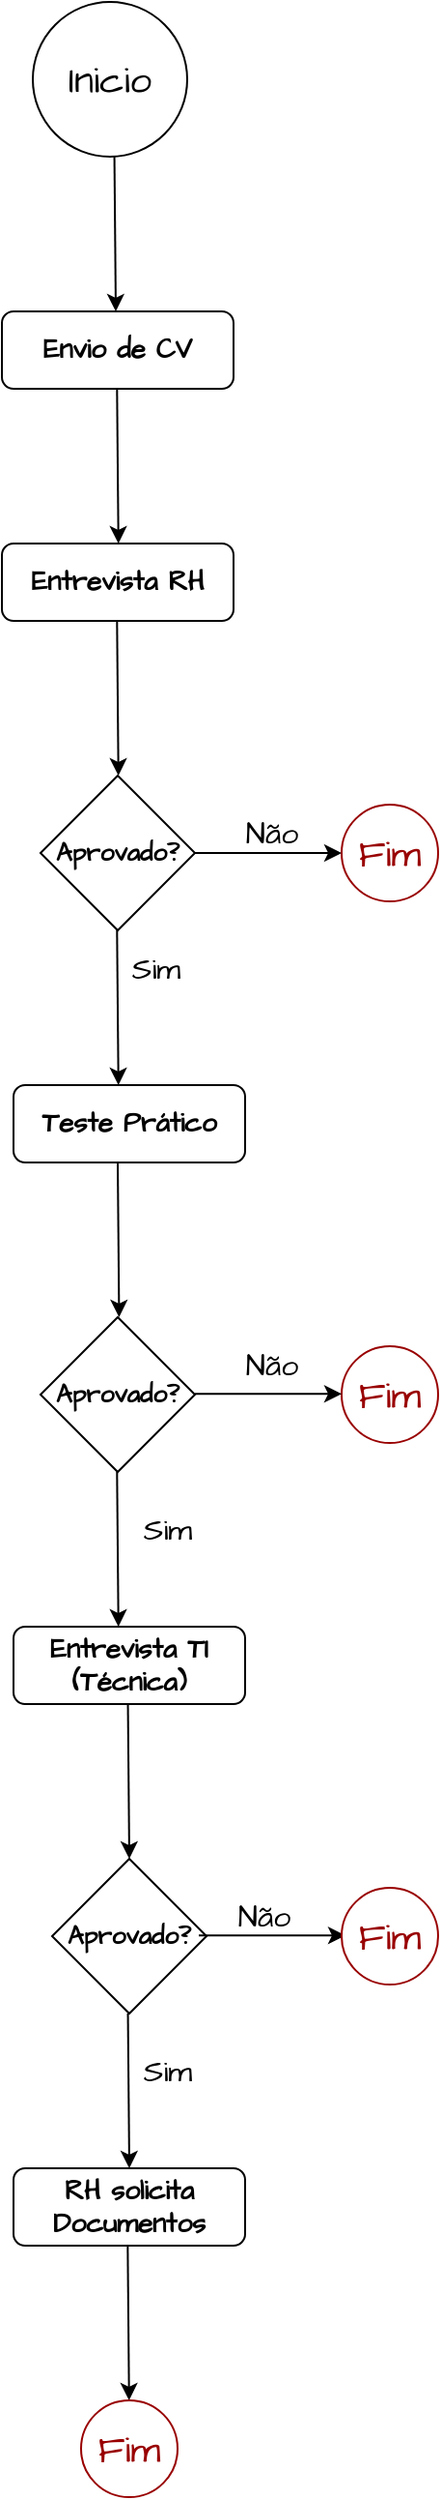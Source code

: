 <mxfile version="21.0.4" type="github">
  <diagram id="C5RBs43oDa-KdzZeNtuy" name="Page-1">
    <mxGraphModel dx="1195" dy="663" grid="1" gridSize="10" guides="1" tooltips="1" connect="1" arrows="1" fold="1" page="1" pageScale="1" pageWidth="827" pageHeight="1169" math="0" shadow="0">
      <root>
        <mxCell id="WIyWlLk6GJQsqaUBKTNV-0" />
        <mxCell id="WIyWlLk6GJQsqaUBKTNV-1" parent="WIyWlLk6GJQsqaUBKTNV-0" />
        <mxCell id="WIyWlLk6GJQsqaUBKTNV-3" value="Envio de CV" style="rounded=1;whiteSpace=wrap;html=1;fontSize=14;glass=0;strokeWidth=1;shadow=0;fontFamily=Architects Daughter;fontSource=https%3A%2F%2Ffonts.googleapis.com%2Fcss%3Ffamily%3DArchitects%2BDaughter;fontStyle=1" parent="WIyWlLk6GJQsqaUBKTNV-1" vertex="1">
          <mxGeometry x="154" y="200" width="120" height="40" as="geometry" />
        </mxCell>
        <mxCell id="lyBxPhPuaPW4lExiO4N9-0" value="Inicio" style="ellipse;whiteSpace=wrap;html=1;aspect=fixed;hachureGap=4;fontFamily=Architects Daughter;fontSource=https%3A%2F%2Ffonts.googleapis.com%2Fcss%3Ffamily%3DArchitects%2BDaughter;fontSize=20;" vertex="1" parent="WIyWlLk6GJQsqaUBKTNV-1">
          <mxGeometry x="170" y="40" width="80" height="80" as="geometry" />
        </mxCell>
        <mxCell id="lyBxPhPuaPW4lExiO4N9-2" value="" style="endArrow=classic;html=1;rounded=0;hachureGap=4;fontFamily=Architects Daughter;fontSource=https%3A%2F%2Ffonts.googleapis.com%2Fcss%3Ffamily%3DArchitects%2BDaughter;fontSize=16;entryX=0.5;entryY=0;entryDx=0;entryDy=0;exitX=0.616;exitY=1;exitDx=0;exitDy=0;exitPerimeter=0;" edge="1" parent="WIyWlLk6GJQsqaUBKTNV-1">
          <mxGeometry width="50" height="50" relative="1" as="geometry">
            <mxPoint x="212.28" y="120" as="sourcePoint" />
            <mxPoint x="213" y="200" as="targetPoint" />
          </mxGeometry>
        </mxCell>
        <mxCell id="lyBxPhPuaPW4lExiO4N9-3" value="" style="endArrow=classic;html=1;rounded=0;hachureGap=4;fontFamily=Architects Daughter;fontSource=https%3A%2F%2Ffonts.googleapis.com%2Fcss%3Ffamily%3DArchitects%2BDaughter;fontSize=16;entryX=0.5;entryY=0;entryDx=0;entryDy=0;exitX=0.616;exitY=1;exitDx=0;exitDy=0;exitPerimeter=0;" edge="1" parent="WIyWlLk6GJQsqaUBKTNV-1">
          <mxGeometry width="50" height="50" relative="1" as="geometry">
            <mxPoint x="213.64" y="240" as="sourcePoint" />
            <mxPoint x="214.36" y="320" as="targetPoint" />
          </mxGeometry>
        </mxCell>
        <mxCell id="lyBxPhPuaPW4lExiO4N9-4" value="Entrevista RH" style="rounded=1;whiteSpace=wrap;html=1;fontSize=14;glass=0;strokeWidth=1;shadow=0;fontFamily=Architects Daughter;fontSource=https%3A%2F%2Ffonts.googleapis.com%2Fcss%3Ffamily%3DArchitects%2BDaughter;fontStyle=1" vertex="1" parent="WIyWlLk6GJQsqaUBKTNV-1">
          <mxGeometry x="154" y="320" width="120" height="40" as="geometry" />
        </mxCell>
        <mxCell id="lyBxPhPuaPW4lExiO4N9-5" value="" style="endArrow=classic;html=1;rounded=0;hachureGap=4;fontFamily=Architects Daughter;fontSource=https%3A%2F%2Ffonts.googleapis.com%2Fcss%3Ffamily%3DArchitects%2BDaughter;fontSize=16;entryX=0.5;entryY=0;entryDx=0;entryDy=0;exitX=0.616;exitY=1;exitDx=0;exitDy=0;exitPerimeter=0;" edge="1" parent="WIyWlLk6GJQsqaUBKTNV-1">
          <mxGeometry width="50" height="50" relative="1" as="geometry">
            <mxPoint x="213.64" y="360" as="sourcePoint" />
            <mxPoint x="214.36" y="440" as="targetPoint" />
          </mxGeometry>
        </mxCell>
        <mxCell id="lyBxPhPuaPW4lExiO4N9-6" value="Aprovado?" style="rhombus;whiteSpace=wrap;html=1;hachureGap=4;fontFamily=Architects Daughter;fontSource=https%3A%2F%2Ffonts.googleapis.com%2Fcss%3Ffamily%3DArchitects%2BDaughter;fontSize=13;fontStyle=1" vertex="1" parent="WIyWlLk6GJQsqaUBKTNV-1">
          <mxGeometry x="174" y="440" width="80" height="80" as="geometry" />
        </mxCell>
        <mxCell id="lyBxPhPuaPW4lExiO4N9-7" value="" style="endArrow=classic;html=1;rounded=0;hachureGap=4;fontFamily=Architects Daughter;fontSource=https%3A%2F%2Ffonts.googleapis.com%2Fcss%3Ffamily%3DArchitects%2BDaughter;fontSize=16;exitX=0.616;exitY=1;exitDx=0;exitDy=0;exitPerimeter=0;" edge="1" parent="WIyWlLk6GJQsqaUBKTNV-1">
          <mxGeometry width="50" height="50" relative="1" as="geometry">
            <mxPoint x="254" y="480" as="sourcePoint" />
            <mxPoint x="330" y="480" as="targetPoint" />
          </mxGeometry>
        </mxCell>
        <mxCell id="lyBxPhPuaPW4lExiO4N9-8" value="Não" style="text;html=1;strokeColor=none;fillColor=none;align=center;verticalAlign=middle;whiteSpace=wrap;rounded=0;fontSize=16;fontFamily=Architects Daughter;" vertex="1" parent="WIyWlLk6GJQsqaUBKTNV-1">
          <mxGeometry x="274" y="460" width="40" height="20" as="geometry" />
        </mxCell>
        <mxCell id="lyBxPhPuaPW4lExiO4N9-10" value="Fim" style="ellipse;whiteSpace=wrap;html=1;aspect=fixed;hachureGap=4;fontFamily=Architects Daughter;fontSource=https%3A%2F%2Ffonts.googleapis.com%2Fcss%3Ffamily%3DArchitects%2BDaughter;fontSize=20;fontColor=#990000;strokeColor=#990000;" vertex="1" parent="WIyWlLk6GJQsqaUBKTNV-1">
          <mxGeometry x="330" y="455" width="50" height="50" as="geometry" />
        </mxCell>
        <mxCell id="lyBxPhPuaPW4lExiO4N9-11" value="" style="endArrow=classic;html=1;rounded=0;hachureGap=4;fontFamily=Architects Daughter;fontSource=https%3A%2F%2Ffonts.googleapis.com%2Fcss%3Ffamily%3DArchitects%2BDaughter;fontSize=16;entryX=0.5;entryY=0;entryDx=0;entryDy=0;exitX=0.616;exitY=1;exitDx=0;exitDy=0;exitPerimeter=0;" edge="1" parent="WIyWlLk6GJQsqaUBKTNV-1">
          <mxGeometry width="50" height="50" relative="1" as="geometry">
            <mxPoint x="213.64" y="520" as="sourcePoint" />
            <mxPoint x="214.36" y="600" as="targetPoint" />
          </mxGeometry>
        </mxCell>
        <mxCell id="lyBxPhPuaPW4lExiO4N9-12" value="Sim" style="text;html=1;strokeColor=none;fillColor=none;align=center;verticalAlign=middle;whiteSpace=wrap;rounded=0;fontSize=16;fontFamily=Architects Daughter;" vertex="1" parent="WIyWlLk6GJQsqaUBKTNV-1">
          <mxGeometry x="214" y="530" width="40" height="20" as="geometry" />
        </mxCell>
        <mxCell id="lyBxPhPuaPW4lExiO4N9-13" value="Teste Prático" style="rounded=1;whiteSpace=wrap;html=1;fontSize=14;glass=0;strokeWidth=1;shadow=0;fontFamily=Architects Daughter;fontSource=https%3A%2F%2Ffonts.googleapis.com%2Fcss%3Ffamily%3DArchitects%2BDaughter;fontStyle=1" vertex="1" parent="WIyWlLk6GJQsqaUBKTNV-1">
          <mxGeometry x="160" y="600" width="120" height="40" as="geometry" />
        </mxCell>
        <mxCell id="lyBxPhPuaPW4lExiO4N9-14" value="Aprovado?" style="rhombus;whiteSpace=wrap;html=1;hachureGap=4;fontFamily=Architects Daughter;fontSource=https%3A%2F%2Ffonts.googleapis.com%2Fcss%3Ffamily%3DArchitects%2BDaughter;fontSize=13;fontStyle=1" vertex="1" parent="WIyWlLk6GJQsqaUBKTNV-1">
          <mxGeometry x="174" y="720" width="80" height="80" as="geometry" />
        </mxCell>
        <mxCell id="lyBxPhPuaPW4lExiO4N9-15" value="" style="endArrow=classic;html=1;rounded=0;hachureGap=4;fontFamily=Architects Daughter;fontSource=https%3A%2F%2Ffonts.googleapis.com%2Fcss%3Ffamily%3DArchitects%2BDaughter;fontSize=16;entryX=0.5;entryY=0;entryDx=0;entryDy=0;exitX=0.616;exitY=1;exitDx=0;exitDy=0;exitPerimeter=0;" edge="1" parent="WIyWlLk6GJQsqaUBKTNV-1">
          <mxGeometry width="50" height="50" relative="1" as="geometry">
            <mxPoint x="214" y="640" as="sourcePoint" />
            <mxPoint x="214.72" y="720" as="targetPoint" />
          </mxGeometry>
        </mxCell>
        <mxCell id="lyBxPhPuaPW4lExiO4N9-17" value="Sim" style="text;html=1;strokeColor=none;fillColor=none;align=center;verticalAlign=middle;whiteSpace=wrap;rounded=0;fontSize=16;fontFamily=Architects Daughter;" vertex="1" parent="WIyWlLk6GJQsqaUBKTNV-1">
          <mxGeometry x="220" y="820" width="40" height="20" as="geometry" />
        </mxCell>
        <mxCell id="lyBxPhPuaPW4lExiO4N9-18" value="" style="endArrow=classic;html=1;rounded=0;hachureGap=4;fontFamily=Architects Daughter;fontSource=https%3A%2F%2Ffonts.googleapis.com%2Fcss%3Ffamily%3DArchitects%2BDaughter;fontSize=16;entryX=0.5;entryY=0;entryDx=0;entryDy=0;exitX=0.616;exitY=1;exitDx=0;exitDy=0;exitPerimeter=0;" edge="1" parent="WIyWlLk6GJQsqaUBKTNV-1">
          <mxGeometry width="50" height="50" relative="1" as="geometry">
            <mxPoint x="213.64" y="800" as="sourcePoint" />
            <mxPoint x="214.36" y="880" as="targetPoint" />
          </mxGeometry>
        </mxCell>
        <mxCell id="lyBxPhPuaPW4lExiO4N9-19" value="Não" style="text;html=1;strokeColor=none;fillColor=none;align=center;verticalAlign=middle;whiteSpace=wrap;rounded=0;fontSize=16;fontFamily=Architects Daughter;" vertex="1" parent="WIyWlLk6GJQsqaUBKTNV-1">
          <mxGeometry x="274" y="735" width="40" height="20" as="geometry" />
        </mxCell>
        <mxCell id="lyBxPhPuaPW4lExiO4N9-20" value="Fim" style="ellipse;whiteSpace=wrap;html=1;aspect=fixed;hachureGap=4;fontFamily=Architects Daughter;fontSource=https%3A%2F%2Ffonts.googleapis.com%2Fcss%3Ffamily%3DArchitects%2BDaughter;fontSize=20;fontColor=#990000;strokeColor=#990000;" vertex="1" parent="WIyWlLk6GJQsqaUBKTNV-1">
          <mxGeometry x="330" y="735" width="50" height="50" as="geometry" />
        </mxCell>
        <mxCell id="lyBxPhPuaPW4lExiO4N9-21" value="" style="endArrow=classic;html=1;rounded=0;hachureGap=4;fontFamily=Architects Daughter;fontSource=https%3A%2F%2Ffonts.googleapis.com%2Fcss%3Ffamily%3DArchitects%2BDaughter;fontSize=16;exitX=0.616;exitY=1;exitDx=0;exitDy=0;exitPerimeter=0;" edge="1" parent="WIyWlLk6GJQsqaUBKTNV-1">
          <mxGeometry width="50" height="50" relative="1" as="geometry">
            <mxPoint x="254" y="759.66" as="sourcePoint" />
            <mxPoint x="330" y="759.66" as="targetPoint" />
          </mxGeometry>
        </mxCell>
        <mxCell id="lyBxPhPuaPW4lExiO4N9-22" value="Entrevista TI (Técnica)" style="rounded=1;whiteSpace=wrap;html=1;fontSize=14;glass=0;strokeWidth=1;shadow=0;fontFamily=Architects Daughter;fontSource=https%3A%2F%2Ffonts.googleapis.com%2Fcss%3Ffamily%3DArchitects%2BDaughter;fontStyle=1" vertex="1" parent="WIyWlLk6GJQsqaUBKTNV-1">
          <mxGeometry x="160" y="880" width="120" height="40" as="geometry" />
        </mxCell>
        <mxCell id="lyBxPhPuaPW4lExiO4N9-23" value="Aprovado?" style="rhombus;whiteSpace=wrap;html=1;hachureGap=4;fontFamily=Architects Daughter;fontSource=https%3A%2F%2Ffonts.googleapis.com%2Fcss%3Ffamily%3DArchitects%2BDaughter;fontSize=13;fontStyle=1" vertex="1" parent="WIyWlLk6GJQsqaUBKTNV-1">
          <mxGeometry x="180" y="1000" width="80" height="80" as="geometry" />
        </mxCell>
        <mxCell id="lyBxPhPuaPW4lExiO4N9-25" value="" style="endArrow=classic;html=1;rounded=0;hachureGap=4;fontFamily=Architects Daughter;fontSource=https%3A%2F%2Ffonts.googleapis.com%2Fcss%3Ffamily%3DArchitects%2BDaughter;fontSize=16;entryX=0.5;entryY=0;entryDx=0;entryDy=0;exitX=0.616;exitY=1;exitDx=0;exitDy=0;exitPerimeter=0;" edge="1" parent="WIyWlLk6GJQsqaUBKTNV-1">
          <mxGeometry width="50" height="50" relative="1" as="geometry">
            <mxPoint x="219.28" y="920" as="sourcePoint" />
            <mxPoint x="220" y="1000" as="targetPoint" />
          </mxGeometry>
        </mxCell>
        <mxCell id="lyBxPhPuaPW4lExiO4N9-27" value="Sim" style="text;html=1;strokeColor=none;fillColor=none;align=center;verticalAlign=middle;whiteSpace=wrap;rounded=0;fontSize=16;fontFamily=Architects Daughter;" vertex="1" parent="WIyWlLk6GJQsqaUBKTNV-1">
          <mxGeometry x="220" y="1100" width="40" height="20" as="geometry" />
        </mxCell>
        <mxCell id="lyBxPhPuaPW4lExiO4N9-28" value="Não" style="text;html=1;strokeColor=none;fillColor=none;align=center;verticalAlign=middle;whiteSpace=wrap;rounded=0;fontSize=16;fontFamily=Architects Daughter;" vertex="1" parent="WIyWlLk6GJQsqaUBKTNV-1">
          <mxGeometry x="270" y="1020" width="40" height="20" as="geometry" />
        </mxCell>
        <mxCell id="lyBxPhPuaPW4lExiO4N9-29" value="" style="endArrow=classic;html=1;rounded=0;hachureGap=4;fontFamily=Architects Daughter;fontSource=https%3A%2F%2Ffonts.googleapis.com%2Fcss%3Ffamily%3DArchitects%2BDaughter;fontSize=16;exitX=0.616;exitY=1;exitDx=0;exitDy=0;exitPerimeter=0;" edge="1" parent="WIyWlLk6GJQsqaUBKTNV-1">
          <mxGeometry width="50" height="50" relative="1" as="geometry">
            <mxPoint x="256" y="1039.66" as="sourcePoint" />
            <mxPoint x="332" y="1039.66" as="targetPoint" />
          </mxGeometry>
        </mxCell>
        <mxCell id="lyBxPhPuaPW4lExiO4N9-30" value="Fim" style="ellipse;whiteSpace=wrap;html=1;aspect=fixed;hachureGap=4;fontFamily=Architects Daughter;fontSource=https%3A%2F%2Ffonts.googleapis.com%2Fcss%3Ffamily%3DArchitects%2BDaughter;fontSize=20;fontColor=#990000;strokeColor=#990000;" vertex="1" parent="WIyWlLk6GJQsqaUBKTNV-1">
          <mxGeometry x="330" y="1015" width="50" height="50" as="geometry" />
        </mxCell>
        <mxCell id="lyBxPhPuaPW4lExiO4N9-31" value="" style="endArrow=classic;html=1;rounded=0;hachureGap=4;fontFamily=Architects Daughter;fontSource=https%3A%2F%2Ffonts.googleapis.com%2Fcss%3Ffamily%3DArchitects%2BDaughter;fontSize=16;entryX=0.5;entryY=0;entryDx=0;entryDy=0;exitX=0.616;exitY=1;exitDx=0;exitDy=0;exitPerimeter=0;" edge="1" parent="WIyWlLk6GJQsqaUBKTNV-1">
          <mxGeometry width="50" height="50" relative="1" as="geometry">
            <mxPoint x="219.28" y="1080" as="sourcePoint" />
            <mxPoint x="220" y="1160" as="targetPoint" />
          </mxGeometry>
        </mxCell>
        <mxCell id="lyBxPhPuaPW4lExiO4N9-33" value="" style="endArrow=classic;html=1;rounded=0;hachureGap=4;fontFamily=Architects Daughter;fontSource=https%3A%2F%2Ffonts.googleapis.com%2Fcss%3Ffamily%3DArchitects%2BDaughter;fontSize=16;entryX=0.5;entryY=0;entryDx=0;entryDy=0;exitX=0.616;exitY=1;exitDx=0;exitDy=0;exitPerimeter=0;" edge="1" parent="WIyWlLk6GJQsqaUBKTNV-1">
          <mxGeometry width="50" height="50" relative="1" as="geometry">
            <mxPoint x="219.17" y="1200" as="sourcePoint" />
            <mxPoint x="219.89" y="1280" as="targetPoint" />
          </mxGeometry>
        </mxCell>
        <mxCell id="lyBxPhPuaPW4lExiO4N9-35" value="Fim" style="ellipse;whiteSpace=wrap;html=1;aspect=fixed;hachureGap=4;fontFamily=Architects Daughter;fontSource=https%3A%2F%2Ffonts.googleapis.com%2Fcss%3Ffamily%3DArchitects%2BDaughter;fontSize=20;fontColor=#990000;strokeColor=#990000;" vertex="1" parent="WIyWlLk6GJQsqaUBKTNV-1">
          <mxGeometry x="195" y="1280" width="50" height="50" as="geometry" />
        </mxCell>
        <mxCell id="lyBxPhPuaPW4lExiO4N9-38" value="RH solicita Documentos" style="rounded=1;whiteSpace=wrap;html=1;fontSize=14;glass=0;strokeWidth=1;shadow=0;fontFamily=Architects Daughter;fontSource=https%3A%2F%2Ffonts.googleapis.com%2Fcss%3Ffamily%3DArchitects%2BDaughter;fontStyle=1" vertex="1" parent="WIyWlLk6GJQsqaUBKTNV-1">
          <mxGeometry x="160" y="1160" width="120" height="40" as="geometry" />
        </mxCell>
      </root>
    </mxGraphModel>
  </diagram>
</mxfile>
